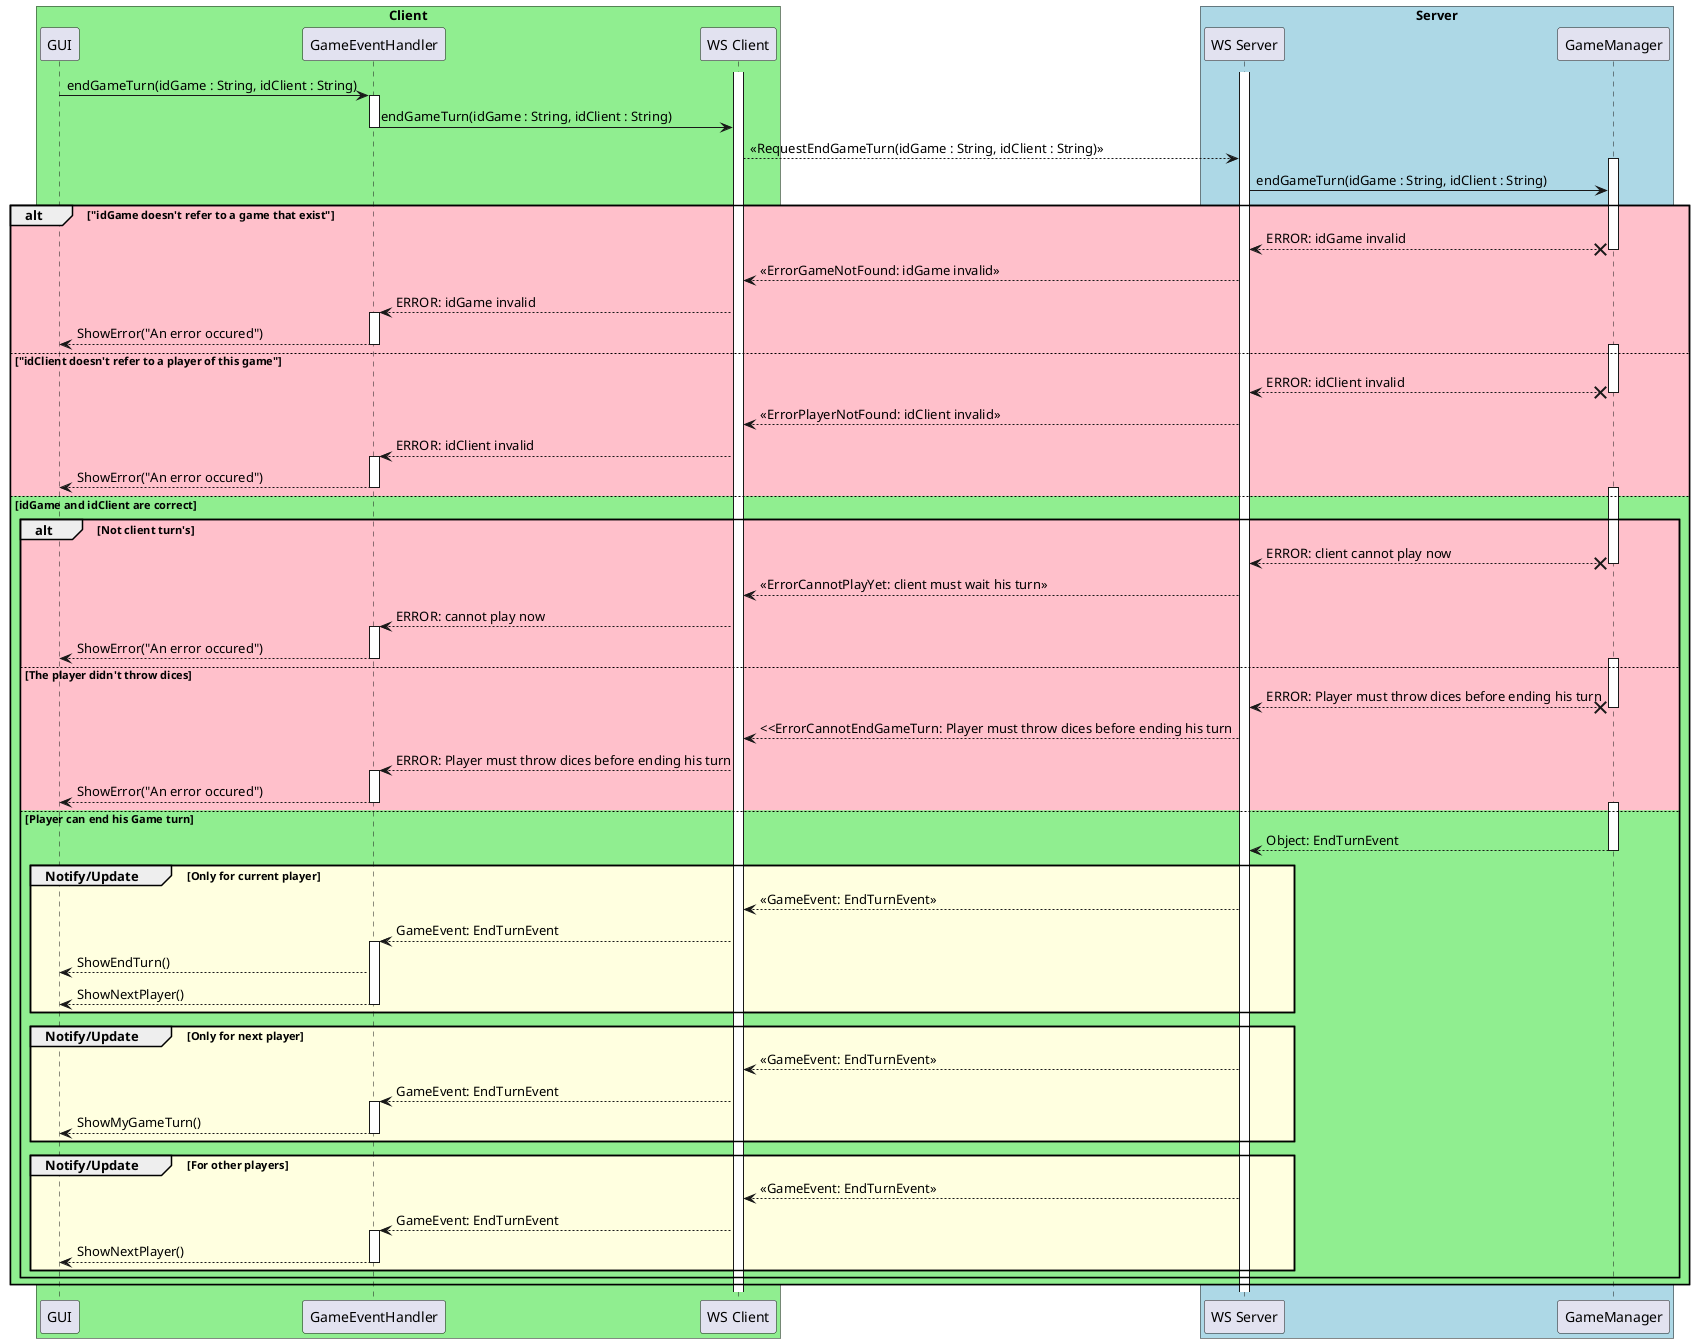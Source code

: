 @startuml


box "Client" #LightGreen
  participant "GUI" as GUI
  participant "GameEventHandler" as GameEventHandler
  participant "WS Client" as WSClient
end box

box "Server" #LightBlue
  participant "WS Server" as WSServer
  participant "GameManager" as GameManager
end box


activate WSClient
activate WSServer


GUI -> GameEventHandler : endGameTurn(idGame : String, idClient : String)
activate GameEventHandler

GameEventHandler -> WSClient : endGameTurn(idGame : String, idClient : String)
deactivate GameEventHandler

WSClient --> WSServer : <<RequestEndGameTurn(idGame : String, idClient : String)>>

activate GameManager
WSServer -> GameManager : endGameTurn(idGame : String, idClient : String)


alt #Pink "idGame doesn't refer to a game that exist"
  GameManager x--> WSServer : ERROR: idGame invalid
  deactivate GameManager
  
  WSServer --> WSClient : <<ErrorGameNotFound: idGame invalid>>

  WSClient --> GameEventHandler : ERROR: idGame invalid
  activate GameEventHandler

  GameEventHandler --> GUI : ShowError("An error occured")
  deactivate GameEventHandler


else #Pink "idClient doesn't refer to a player of this game"
  activate GameManager

  GameManager x--> WSServer : ERROR: idClient invalid
  deactivate GameManager
  
  WSServer --> WSClient : <<ErrorPlayerNotFound: idClient invalid>>

  WSClient --> GameEventHandler : ERROR: idClient invalid
  activate GameEventHandler

  GameEventHandler --> GUI : ShowError("An error occured")
  deactivate GameEventHandler


else #LightGreen idGame and idClient are correct
  
  
  alt #Pink Not client turn's

    activate GameManager

    GameManager x--> WSServer : ERROR: client cannot play now
    deactivate GameManager
    
    WSServer --> WSClient : <<ErrorCannotPlayYet: client must wait his turn>>
  
    WSClient --> GameEventHandler : ERROR: cannot play now
    activate GameEventHandler
  
    GameEventHandler --> GUI : ShowError("An error occured")
    deactivate GameEventHandler
  
    
  else #Pink The player didn't throw dices

    activate GameManager

    GameManager x--> WSServer : ERROR: Player must throw dices before ending his turn
    deactivate GameManager
    
    WSServer --> WSClient : <<ErrorCannotEndGameTurn: Player must throw dices before ending his turn
  
    WSClient --> GameEventHandler : ERROR: Player must throw dices before ending his turn
    activate GameEventHandler
  
    GameEventHandler --> GUI : ShowError("An error occured")
    deactivate GameEventHandler
    
    
  else #LightGreen Player can end his Game turn
    
    activate GameManager

    GameManager --> WSServer : Object: EndTurnEvent
    deactivate GameManager
    
    
    group #LightYellow Notify/Update [Only for current player]
      WSServer --> WSClient : <<GameEvent: EndTurnEvent>>
      WSClient --> GameEventHandler : GameEvent: EndTurnEvent
      activate GameEventHandler
  
      GameEventHandler --> GUI : ShowEndTurn()
      GameEventHandler --> GUI : ShowNextPlayer()
      deactivate GameEventHandler
    end
    
    group #LightYellow Notify/Update [Only for next player]
      WSServer --> WSClient : <<GameEvent: EndTurnEvent>>
      WSClient --> GameEventHandler : GameEvent: EndTurnEvent
      activate GameEventHandler
  
      GameEventHandler --> GUI : ShowMyGameTurn()
      deactivate GameEventHandler
    end
    
    group #LightYellow Notify/Update [For other players]
      WSServer --> WSClient : <<GameEvent: EndTurnEvent>>
      WSClient --> GameEventHandler : GameEvent: EndTurnEvent
      activate GameEventHandler
  
      GameEventHandler --> GUI : ShowNextPlayer()
      deactivate GameEventHandler
    end
  end
end

@enduml